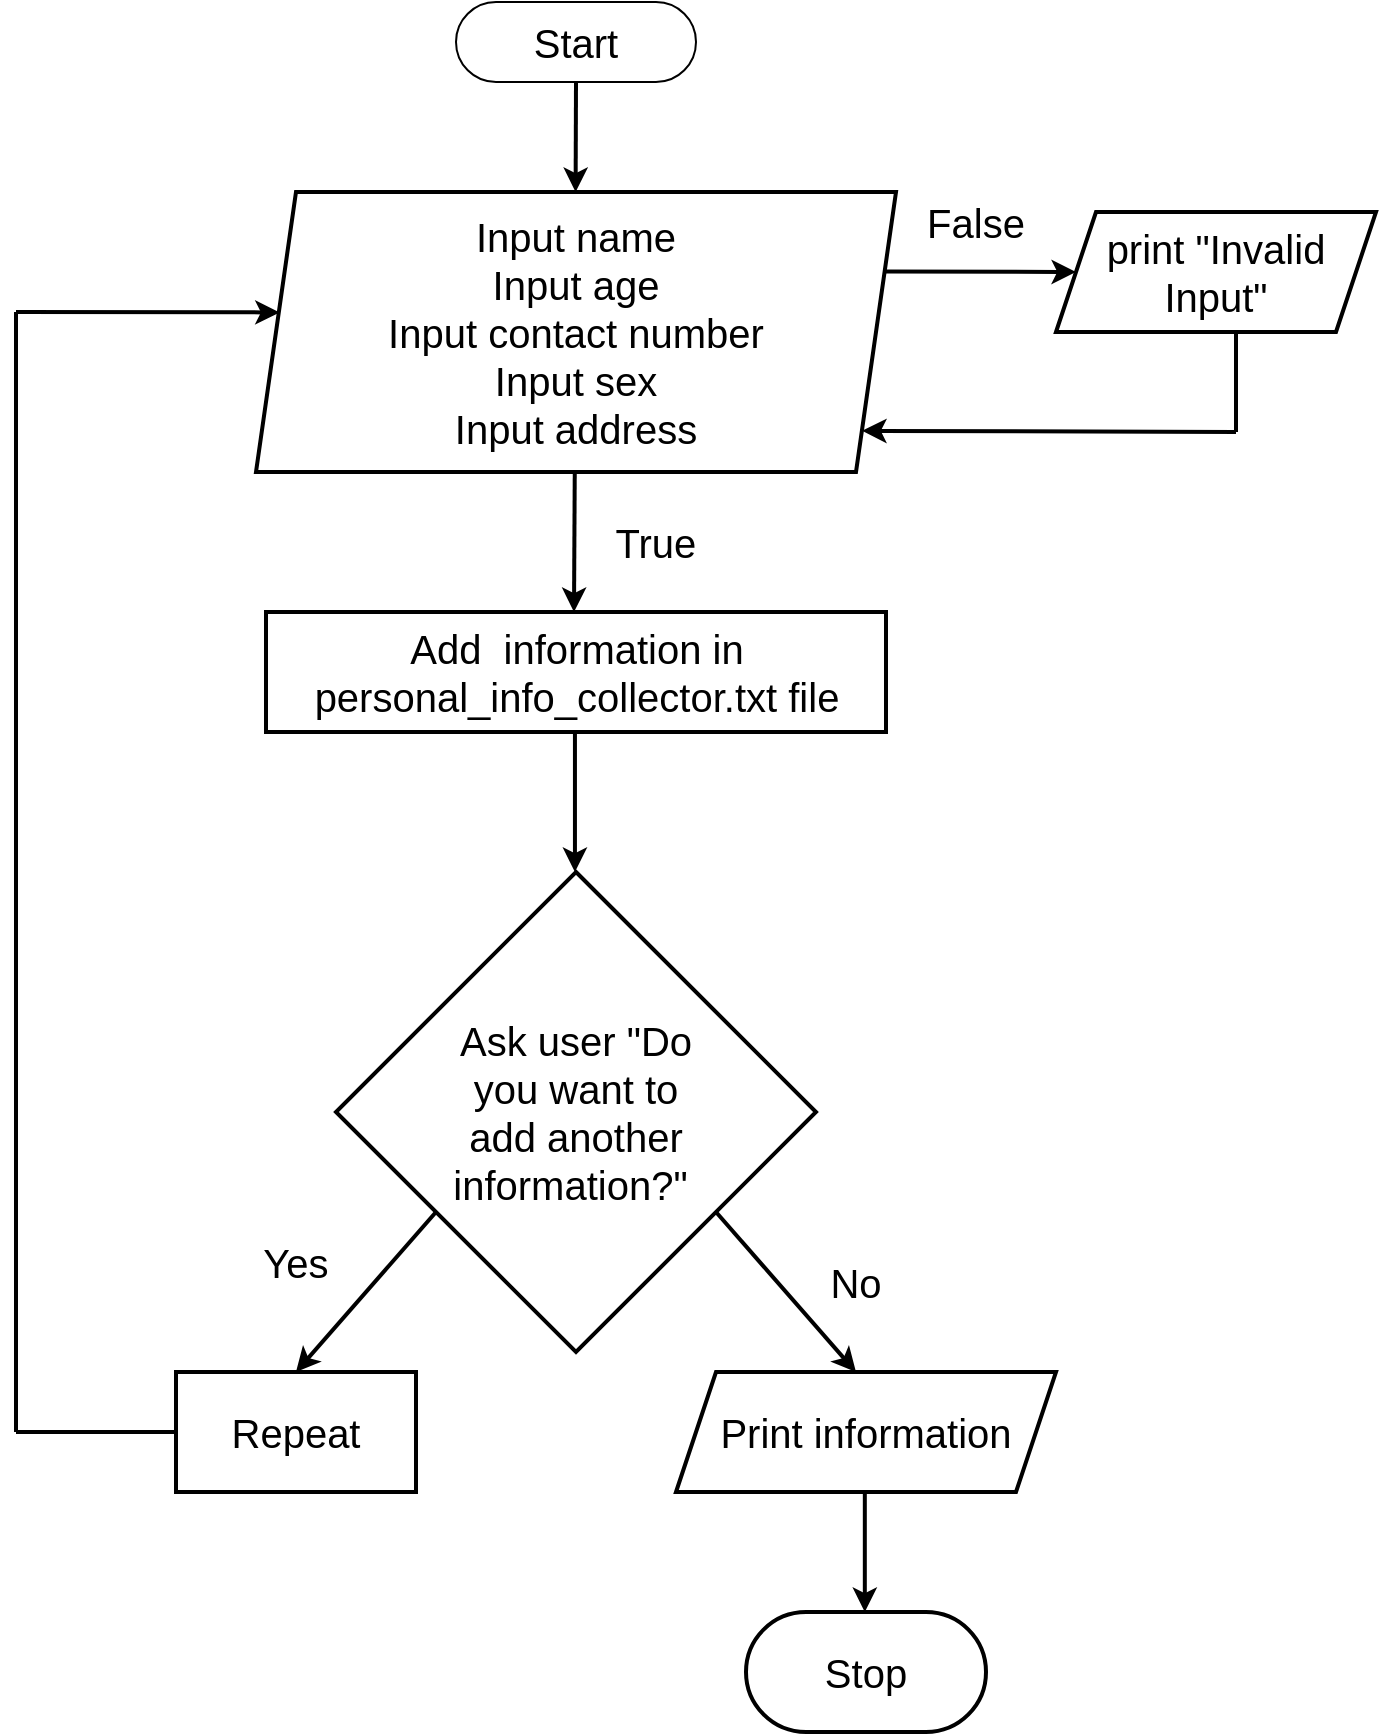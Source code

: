 <mxfile>
    <diagram id="FE5xKq2A7US7xGXJjZk0" name="Page-1">
        <mxGraphModel dx="1637" dy="1357" grid="1" gridSize="10" guides="1" tooltips="1" connect="1" arrows="1" fold="1" page="1" pageScale="1" pageWidth="850" pageHeight="1100" math="0" shadow="0">
            <root>
                <mxCell id="0"/>
                <mxCell id="1" parent="0"/>
                <mxCell id="3" value="" style="endArrow=classic;html=1;strokeWidth=2;exitX=0.5;exitY=1;exitDx=0;exitDy=0;" parent="1" edge="1" source="4">
                    <mxGeometry width="50" height="50" relative="1" as="geometry">
                        <mxPoint x="380.21" y="165" as="sourcePoint"/>
                        <mxPoint x="379.8" y="215" as="targetPoint"/>
                    </mxGeometry>
                </mxCell>
                <mxCell id="4" value="" style="rounded=1;whiteSpace=wrap;html=1;arcSize=50;" parent="1" vertex="1">
                    <mxGeometry x="320" y="120" width="120" height="40" as="geometry"/>
                </mxCell>
                <mxCell id="5" value="&lt;font style=&quot;font-size: 20px;&quot;&gt;Start&lt;/font&gt;" style="text;strokeColor=none;align=center;fillColor=none;html=1;verticalAlign=middle;whiteSpace=wrap;rounded=0;strokeWidth=4;" vertex="1" parent="1">
                    <mxGeometry x="350" y="125" width="60" height="30" as="geometry"/>
                </mxCell>
                <mxCell id="6" value="" style="shape=parallelogram;perimeter=parallelogramPerimeter;whiteSpace=wrap;html=1;fixedSize=1;strokeWidth=2;fontSize=20;" vertex="1" parent="1">
                    <mxGeometry x="220" y="215" width="320" height="140" as="geometry"/>
                </mxCell>
                <mxCell id="7" value="Input name&lt;br&gt;Input age&lt;br&gt;Input contact number&lt;br&gt;Input sex&lt;br&gt;Input address" style="text;strokeColor=none;align=center;fillColor=none;html=1;verticalAlign=middle;whiteSpace=wrap;rounded=0;strokeWidth=4;fontSize=20;" vertex="1" parent="1">
                    <mxGeometry x="250" y="245" width="260" height="80" as="geometry"/>
                </mxCell>
                <mxCell id="8" value="" style="endArrow=classic;html=1;strokeWidth=2;fontSize=20;exitX=0.981;exitY=0.284;exitDx=0;exitDy=0;exitPerimeter=0;" edge="1" parent="1" source="6">
                    <mxGeometry width="50" height="50" relative="1" as="geometry">
                        <mxPoint x="540" y="255" as="sourcePoint"/>
                        <mxPoint x="630" y="255" as="targetPoint"/>
                    </mxGeometry>
                </mxCell>
                <mxCell id="9" value="False" style="text;strokeColor=none;align=center;fillColor=none;html=1;verticalAlign=middle;whiteSpace=wrap;rounded=0;strokeWidth=2;fontSize=20;" vertex="1" parent="1">
                    <mxGeometry x="550" y="215" width="60" height="30" as="geometry"/>
                </mxCell>
                <mxCell id="13" value="" style="shape=parallelogram;perimeter=parallelogramPerimeter;whiteSpace=wrap;html=1;fixedSize=1;strokeWidth=2;fontSize=20;" vertex="1" parent="1">
                    <mxGeometry x="620" y="225" width="160" height="60" as="geometry"/>
                </mxCell>
                <mxCell id="16" value="print &quot;Invalid Input&quot;" style="text;strokeColor=none;align=center;fillColor=none;html=1;verticalAlign=middle;whiteSpace=wrap;rounded=0;strokeWidth=2;fontSize=20;" vertex="1" parent="1">
                    <mxGeometry x="640" y="240" width="120" height="30" as="geometry"/>
                </mxCell>
                <mxCell id="18" value="" style="endArrow=none;html=1;strokeWidth=2;fontSize=20;" edge="1" parent="1">
                    <mxGeometry width="50" height="50" relative="1" as="geometry">
                        <mxPoint x="710" y="335" as="sourcePoint"/>
                        <mxPoint x="710" y="285" as="targetPoint"/>
                    </mxGeometry>
                </mxCell>
                <mxCell id="19" value="" style="endArrow=classic;html=1;strokeWidth=2;fontSize=20;entryX=0.947;entryY=0.853;entryDx=0;entryDy=0;entryPerimeter=0;" edge="1" parent="1" target="6">
                    <mxGeometry width="50" height="50" relative="1" as="geometry">
                        <mxPoint x="710" y="335" as="sourcePoint"/>
                        <mxPoint x="550" y="345" as="targetPoint"/>
                    </mxGeometry>
                </mxCell>
                <mxCell id="20" value="" style="endArrow=classic;html=1;strokeWidth=2;fontSize=20;" edge="1" parent="1">
                    <mxGeometry width="50" height="50" relative="1" as="geometry">
                        <mxPoint x="379.38" y="355" as="sourcePoint"/>
                        <mxPoint x="379" y="425" as="targetPoint"/>
                    </mxGeometry>
                </mxCell>
                <mxCell id="21" value="True" style="text;strokeColor=none;align=center;fillColor=none;html=1;verticalAlign=middle;whiteSpace=wrap;rounded=0;strokeWidth=2;fontSize=20;" vertex="1" parent="1">
                    <mxGeometry x="390" y="375" width="60" height="30" as="geometry"/>
                </mxCell>
                <mxCell id="22" value="" style="rounded=0;whiteSpace=wrap;html=1;strokeWidth=2;fontSize=20;" vertex="1" parent="1">
                    <mxGeometry x="225" y="425" width="310" height="60" as="geometry"/>
                </mxCell>
                <mxCell id="23" value="Add&amp;nbsp; information in personal_info_collector.txt file" style="text;strokeColor=none;align=center;fillColor=none;html=1;verticalAlign=middle;whiteSpace=wrap;rounded=0;strokeWidth=2;fontSize=20;" vertex="1" parent="1">
                    <mxGeometry x="232.5" y="440" width="295" height="30" as="geometry"/>
                </mxCell>
                <mxCell id="24" value="" style="endArrow=classic;html=1;strokeWidth=2;fontSize=20;" edge="1" parent="1">
                    <mxGeometry width="50" height="50" relative="1" as="geometry">
                        <mxPoint x="379.47" y="485" as="sourcePoint"/>
                        <mxPoint x="379.47" y="555" as="targetPoint"/>
                    </mxGeometry>
                </mxCell>
                <mxCell id="25" value="" style="rhombus;whiteSpace=wrap;html=1;strokeWidth=2;fontSize=20;" vertex="1" parent="1">
                    <mxGeometry x="260" y="555" width="240" height="240" as="geometry"/>
                </mxCell>
                <mxCell id="26" value="Ask user &quot;Do you want to add another information?&quot;&amp;nbsp;" style="text;strokeColor=none;align=center;fillColor=none;html=1;verticalAlign=middle;whiteSpace=wrap;rounded=0;strokeWidth=2;fontSize=20;" vertex="1" parent="1">
                    <mxGeometry x="310" y="660" width="140" height="30" as="geometry"/>
                </mxCell>
                <mxCell id="27" value="" style="endArrow=classic;html=1;strokeWidth=2;fontSize=20;" edge="1" parent="1">
                    <mxGeometry width="50" height="50" relative="1" as="geometry">
                        <mxPoint x="310" y="725" as="sourcePoint"/>
                        <mxPoint x="240" y="805" as="targetPoint"/>
                    </mxGeometry>
                </mxCell>
                <mxCell id="32" value="" style="endArrow=classic;html=1;strokeWidth=2;fontSize=20;" edge="1" parent="1">
                    <mxGeometry width="50" height="50" relative="1" as="geometry">
                        <mxPoint x="450" y="725" as="sourcePoint"/>
                        <mxPoint x="520" y="805" as="targetPoint"/>
                    </mxGeometry>
                </mxCell>
                <mxCell id="33" value="Yes" style="text;strokeColor=none;align=center;fillColor=none;html=1;verticalAlign=middle;whiteSpace=wrap;rounded=0;strokeWidth=2;fontSize=20;" vertex="1" parent="1">
                    <mxGeometry x="210" y="735" width="60" height="30" as="geometry"/>
                </mxCell>
                <mxCell id="34" value="No" style="text;strokeColor=none;align=center;fillColor=none;html=1;verticalAlign=middle;whiteSpace=wrap;rounded=0;strokeWidth=2;fontSize=20;" vertex="1" parent="1">
                    <mxGeometry x="490" y="745" width="60" height="30" as="geometry"/>
                </mxCell>
                <mxCell id="35" value="" style="rounded=0;whiteSpace=wrap;html=1;strokeWidth=2;fontSize=20;" vertex="1" parent="1">
                    <mxGeometry x="180" y="805" width="120" height="60" as="geometry"/>
                </mxCell>
                <mxCell id="36" value="Repeat" style="text;strokeColor=none;align=center;fillColor=none;html=1;verticalAlign=middle;whiteSpace=wrap;rounded=0;strokeWidth=2;fontSize=20;" vertex="1" parent="1">
                    <mxGeometry x="210" y="820" width="60" height="30" as="geometry"/>
                </mxCell>
                <mxCell id="37" value="" style="endArrow=none;html=1;strokeWidth=2;fontSize=20;" edge="1" parent="1">
                    <mxGeometry width="50" height="50" relative="1" as="geometry">
                        <mxPoint x="100" y="835" as="sourcePoint"/>
                        <mxPoint x="180" y="835" as="targetPoint"/>
                    </mxGeometry>
                </mxCell>
                <mxCell id="38" value="" style="endArrow=none;html=1;strokeWidth=2;fontSize=20;" edge="1" parent="1">
                    <mxGeometry width="50" height="50" relative="1" as="geometry">
                        <mxPoint x="100" y="835" as="sourcePoint"/>
                        <mxPoint x="100" y="275" as="targetPoint"/>
                    </mxGeometry>
                </mxCell>
                <mxCell id="39" value="" style="endArrow=classic;html=1;strokeWidth=2;fontSize=20;entryX=0.037;entryY=0.43;entryDx=0;entryDy=0;entryPerimeter=0;" edge="1" parent="1" target="6">
                    <mxGeometry width="50" height="50" relative="1" as="geometry">
                        <mxPoint x="100" y="275" as="sourcePoint"/>
                        <mxPoint x="150" y="225" as="targetPoint"/>
                    </mxGeometry>
                </mxCell>
                <mxCell id="40" value="" style="shape=parallelogram;perimeter=parallelogramPerimeter;whiteSpace=wrap;html=1;fixedSize=1;strokeWidth=2;fontSize=20;" vertex="1" parent="1">
                    <mxGeometry x="430" y="805" width="190" height="60" as="geometry"/>
                </mxCell>
                <mxCell id="41" value="Print information" style="text;strokeColor=none;align=center;fillColor=none;html=1;verticalAlign=middle;whiteSpace=wrap;rounded=0;strokeWidth=2;fontSize=20;" vertex="1" parent="1">
                    <mxGeometry x="445" y="820" width="160" height="30" as="geometry"/>
                </mxCell>
                <mxCell id="42" value="" style="endArrow=classic;html=1;strokeWidth=2;fontSize=20;" edge="1" parent="1">
                    <mxGeometry width="50" height="50" relative="1" as="geometry">
                        <mxPoint x="524.41" y="865" as="sourcePoint"/>
                        <mxPoint x="524.41" y="925" as="targetPoint"/>
                    </mxGeometry>
                </mxCell>
                <mxCell id="43" value="" style="rounded=1;whiteSpace=wrap;html=1;strokeWidth=2;fontSize=20;arcSize=50;" vertex="1" parent="1">
                    <mxGeometry x="465" y="925" width="120" height="60" as="geometry"/>
                </mxCell>
                <mxCell id="44" value="Stop" style="text;strokeColor=none;align=center;fillColor=none;html=1;verticalAlign=middle;whiteSpace=wrap;rounded=0;strokeWidth=2;fontSize=20;" vertex="1" parent="1">
                    <mxGeometry x="495" y="940" width="60" height="30" as="geometry"/>
                </mxCell>
            </root>
        </mxGraphModel>
    </diagram>
</mxfile>